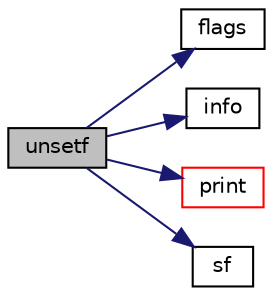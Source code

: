 digraph "unsetf"
{
  bgcolor="transparent";
  edge [fontname="Helvetica",fontsize="10",labelfontname="Helvetica",labelfontsize="10"];
  node [fontname="Helvetica",fontsize="10",shape=record];
  rankdir="LR";
  Node1 [label="unsetf",height=0.2,width=0.4,color="black", fillcolor="grey75", style="filled", fontcolor="black"];
  Node1 -> Node2 [color="midnightblue",fontsize="10",style="solid",fontname="Helvetica"];
  Node2 [label="flags",height=0.2,width=0.4,color="black",URL="$a01203.html#a562639ba75bd41a6723874519f64ea1a",tooltip="Return flags of stream. "];
  Node1 -> Node3 [color="midnightblue",fontsize="10",style="solid",fontname="Helvetica"];
  Node3 [label="info",height=0.2,width=0.4,color="black",URL="$a01203.html#ad9ba2293cdfe23f026d9ef56efbaa3ea",tooltip="Return info proxy. "];
  Node1 -> Node4 [color="midnightblue",fontsize="10",style="solid",fontname="Helvetica"];
  Node4 [label="print",height=0.2,width=0.4,color="red",URL="$a01203.html#a396408e517abe1f8cae9d2844a18ad1e",tooltip="Print description of IOstream to Ostream. "];
  Node1 -> Node5 [color="midnightblue",fontsize="10",style="solid",fontname="Helvetica"];
  Node5 [label="sf",height=0.2,width=0.4,color="black",URL="$a04420.html#ab318caaec810447a252e6134c88a7a77"];
}

